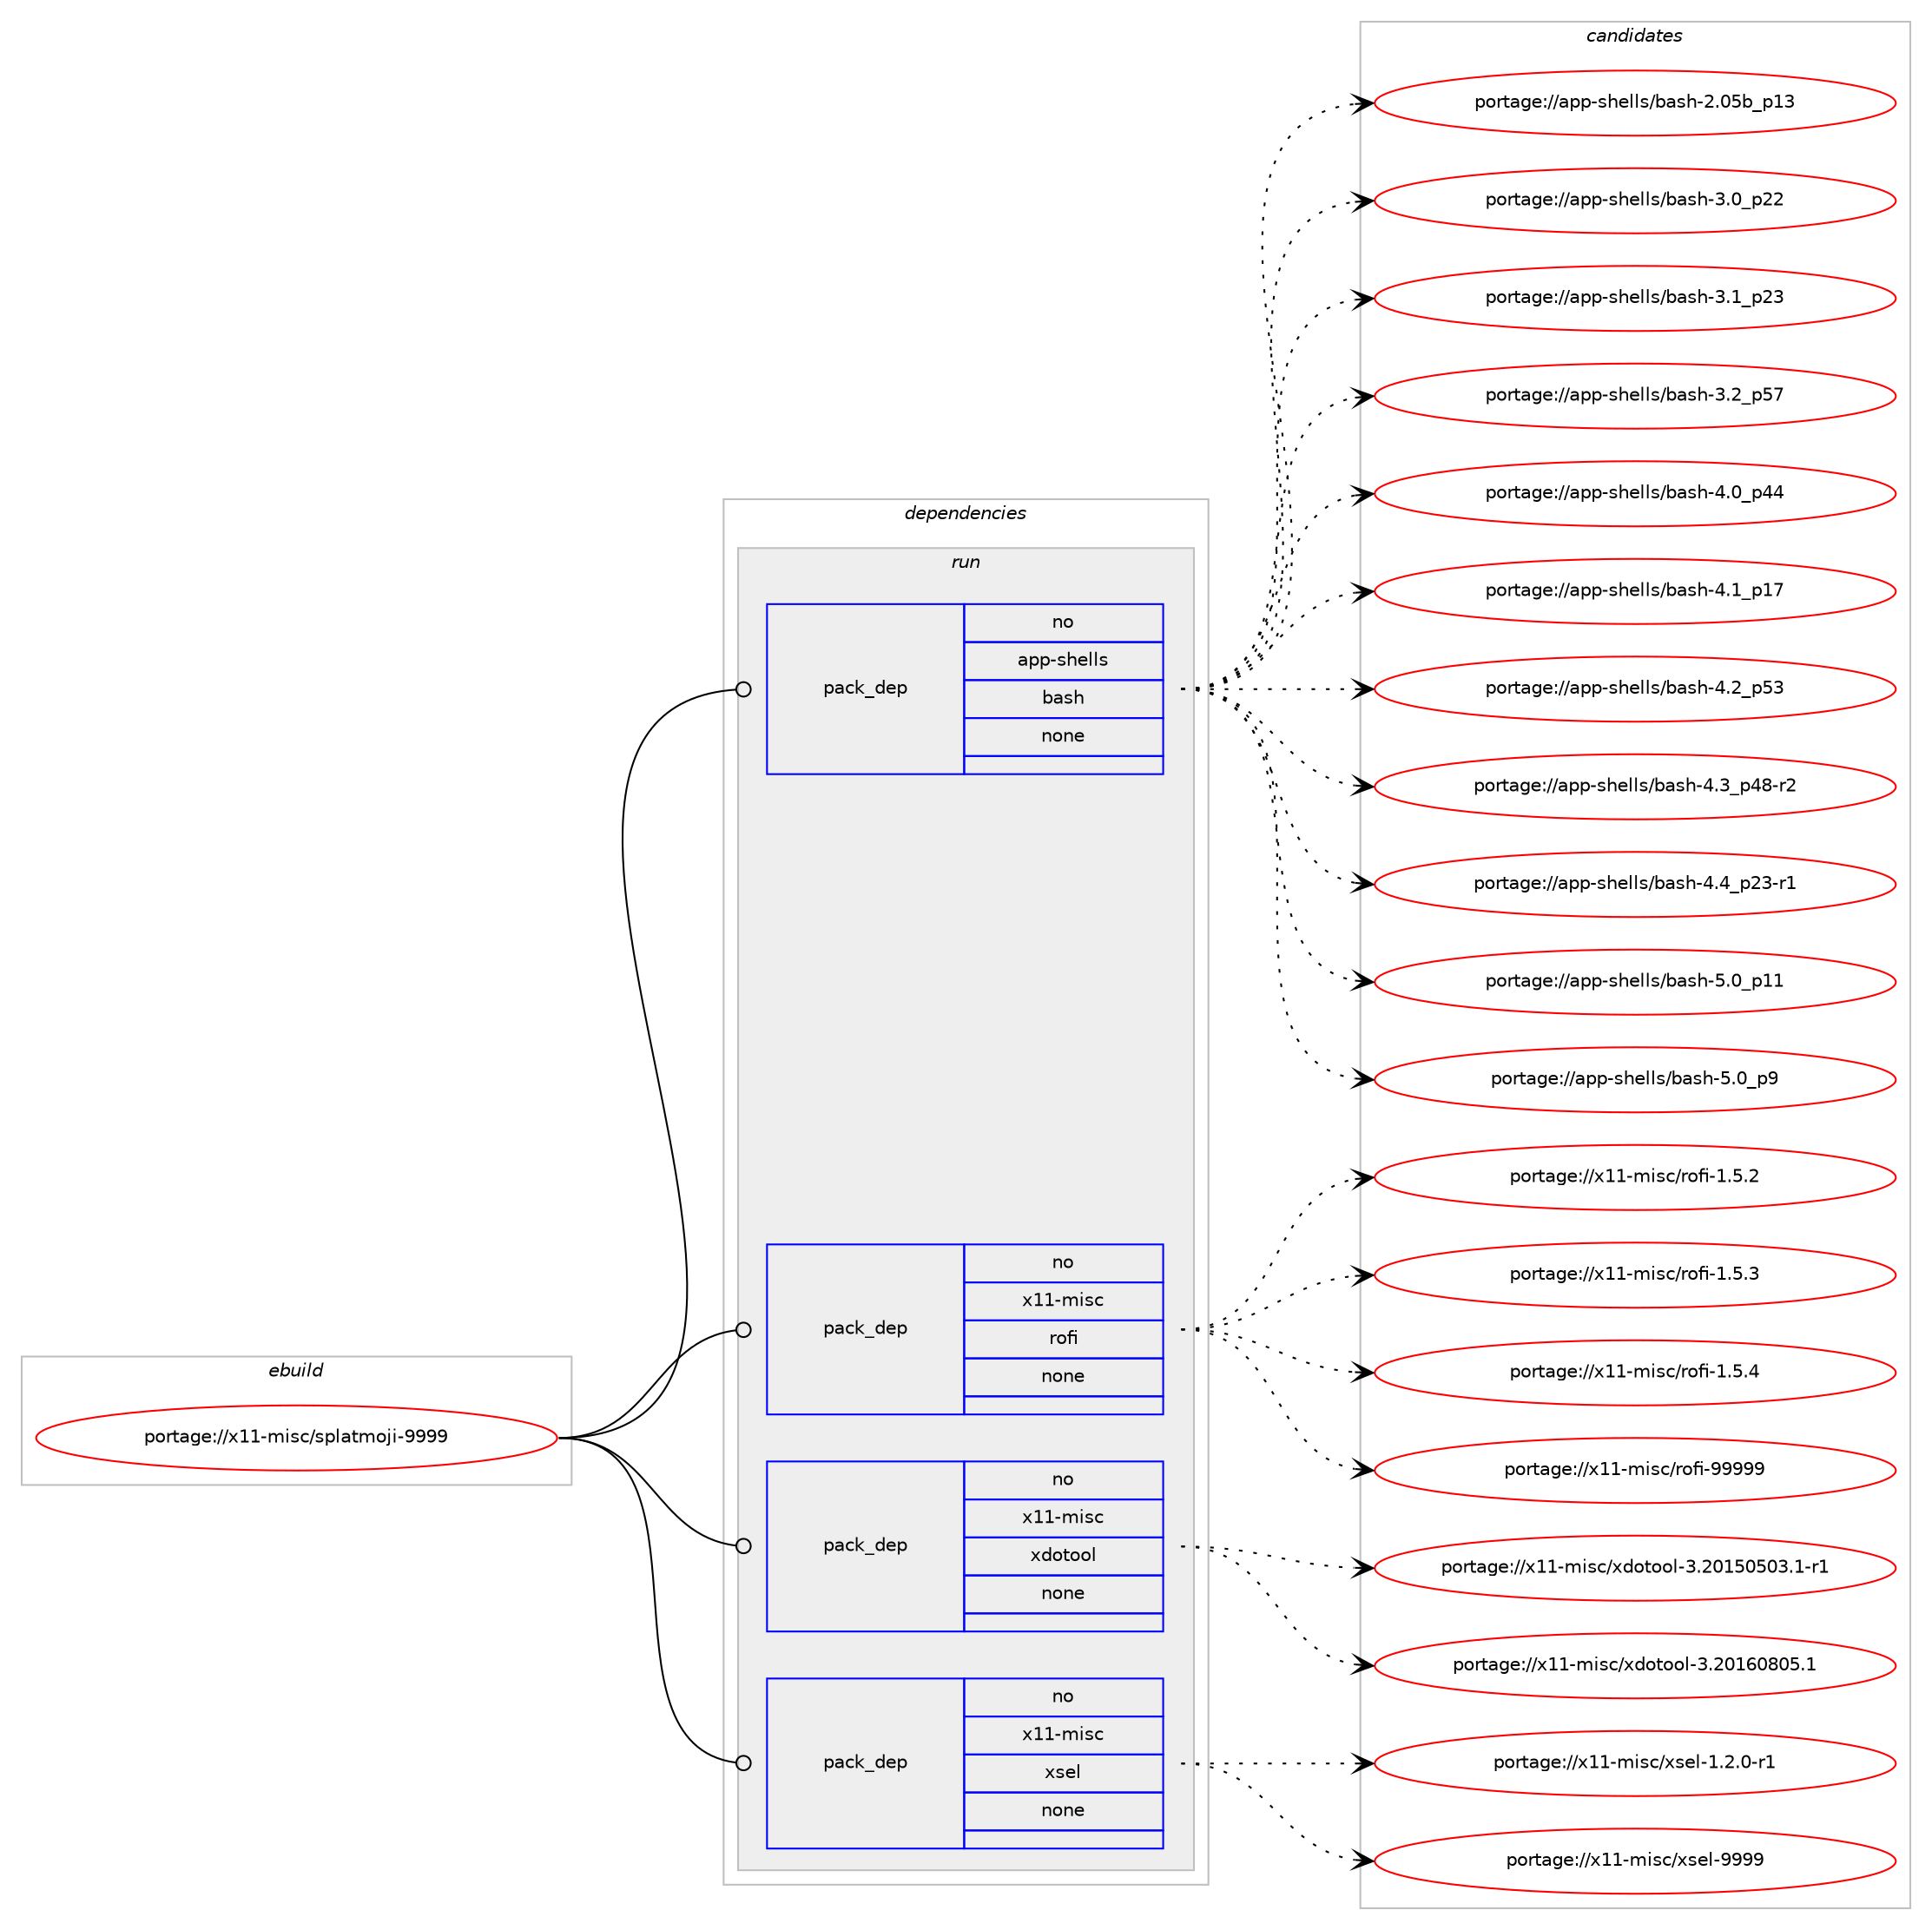digraph prolog {

# *************
# Graph options
# *************

newrank=true;
concentrate=true;
compound=true;
graph [rankdir=LR,fontname=Helvetica,fontsize=10,ranksep=1.5];#, ranksep=2.5, nodesep=0.2];
edge  [arrowhead=vee];
node  [fontname=Helvetica,fontsize=10];

# **********
# The ebuild
# **********

subgraph cluster_leftcol {
color=gray;
rank=same;
label=<<i>ebuild</i>>;
id [label="portage://x11-misc/splatmoji-9999", color=red, width=4, href="../x11-misc/splatmoji-9999.svg"];
}

# ****************
# The dependencies
# ****************

subgraph cluster_midcol {
color=gray;
label=<<i>dependencies</i>>;
subgraph cluster_compile {
fillcolor="#eeeeee";
style=filled;
label=<<i>compile</i>>;
}
subgraph cluster_compileandrun {
fillcolor="#eeeeee";
style=filled;
label=<<i>compile and run</i>>;
}
subgraph cluster_run {
fillcolor="#eeeeee";
style=filled;
label=<<i>run</i>>;
subgraph pack337584 {
dependency454344 [label=<<TABLE BORDER="0" CELLBORDER="1" CELLSPACING="0" CELLPADDING="4" WIDTH="220"><TR><TD ROWSPAN="6" CELLPADDING="30">pack_dep</TD></TR><TR><TD WIDTH="110">no</TD></TR><TR><TD>app-shells</TD></TR><TR><TD>bash</TD></TR><TR><TD>none</TD></TR><TR><TD></TD></TR></TABLE>>, shape=none, color=blue];
}
id:e -> dependency454344:w [weight=20,style="solid",arrowhead="odot"];
subgraph pack337585 {
dependency454345 [label=<<TABLE BORDER="0" CELLBORDER="1" CELLSPACING="0" CELLPADDING="4" WIDTH="220"><TR><TD ROWSPAN="6" CELLPADDING="30">pack_dep</TD></TR><TR><TD WIDTH="110">no</TD></TR><TR><TD>x11-misc</TD></TR><TR><TD>rofi</TD></TR><TR><TD>none</TD></TR><TR><TD></TD></TR></TABLE>>, shape=none, color=blue];
}
id:e -> dependency454345:w [weight=20,style="solid",arrowhead="odot"];
subgraph pack337586 {
dependency454346 [label=<<TABLE BORDER="0" CELLBORDER="1" CELLSPACING="0" CELLPADDING="4" WIDTH="220"><TR><TD ROWSPAN="6" CELLPADDING="30">pack_dep</TD></TR><TR><TD WIDTH="110">no</TD></TR><TR><TD>x11-misc</TD></TR><TR><TD>xdotool</TD></TR><TR><TD>none</TD></TR><TR><TD></TD></TR></TABLE>>, shape=none, color=blue];
}
id:e -> dependency454346:w [weight=20,style="solid",arrowhead="odot"];
subgraph pack337587 {
dependency454347 [label=<<TABLE BORDER="0" CELLBORDER="1" CELLSPACING="0" CELLPADDING="4" WIDTH="220"><TR><TD ROWSPAN="6" CELLPADDING="30">pack_dep</TD></TR><TR><TD WIDTH="110">no</TD></TR><TR><TD>x11-misc</TD></TR><TR><TD>xsel</TD></TR><TR><TD>none</TD></TR><TR><TD></TD></TR></TABLE>>, shape=none, color=blue];
}
id:e -> dependency454347:w [weight=20,style="solid",arrowhead="odot"];
}
}

# **************
# The candidates
# **************

subgraph cluster_choices {
rank=same;
color=gray;
label=<<i>candidates</i>>;

subgraph choice337584 {
color=black;
nodesep=1;
choiceportage9711211245115104101108108115479897115104455046485398951124951 [label="portage://app-shells/bash-2.05b_p13", color=red, width=4,href="../app-shells/bash-2.05b_p13.svg"];
choiceportage971121124511510410110810811547989711510445514648951125050 [label="portage://app-shells/bash-3.0_p22", color=red, width=4,href="../app-shells/bash-3.0_p22.svg"];
choiceportage971121124511510410110810811547989711510445514649951125051 [label="portage://app-shells/bash-3.1_p23", color=red, width=4,href="../app-shells/bash-3.1_p23.svg"];
choiceportage971121124511510410110810811547989711510445514650951125355 [label="portage://app-shells/bash-3.2_p57", color=red, width=4,href="../app-shells/bash-3.2_p57.svg"];
choiceportage971121124511510410110810811547989711510445524648951125252 [label="portage://app-shells/bash-4.0_p44", color=red, width=4,href="../app-shells/bash-4.0_p44.svg"];
choiceportage971121124511510410110810811547989711510445524649951124955 [label="portage://app-shells/bash-4.1_p17", color=red, width=4,href="../app-shells/bash-4.1_p17.svg"];
choiceportage971121124511510410110810811547989711510445524650951125351 [label="portage://app-shells/bash-4.2_p53", color=red, width=4,href="../app-shells/bash-4.2_p53.svg"];
choiceportage9711211245115104101108108115479897115104455246519511252564511450 [label="portage://app-shells/bash-4.3_p48-r2", color=red, width=4,href="../app-shells/bash-4.3_p48-r2.svg"];
choiceportage9711211245115104101108108115479897115104455246529511250514511449 [label="portage://app-shells/bash-4.4_p23-r1", color=red, width=4,href="../app-shells/bash-4.4_p23-r1.svg"];
choiceportage971121124511510410110810811547989711510445534648951124949 [label="portage://app-shells/bash-5.0_p11", color=red, width=4,href="../app-shells/bash-5.0_p11.svg"];
choiceportage9711211245115104101108108115479897115104455346489511257 [label="portage://app-shells/bash-5.0_p9", color=red, width=4,href="../app-shells/bash-5.0_p9.svg"];
dependency454344:e -> choiceportage9711211245115104101108108115479897115104455046485398951124951:w [style=dotted,weight="100"];
dependency454344:e -> choiceportage971121124511510410110810811547989711510445514648951125050:w [style=dotted,weight="100"];
dependency454344:e -> choiceportage971121124511510410110810811547989711510445514649951125051:w [style=dotted,weight="100"];
dependency454344:e -> choiceportage971121124511510410110810811547989711510445514650951125355:w [style=dotted,weight="100"];
dependency454344:e -> choiceportage971121124511510410110810811547989711510445524648951125252:w [style=dotted,weight="100"];
dependency454344:e -> choiceportage971121124511510410110810811547989711510445524649951124955:w [style=dotted,weight="100"];
dependency454344:e -> choiceportage971121124511510410110810811547989711510445524650951125351:w [style=dotted,weight="100"];
dependency454344:e -> choiceportage9711211245115104101108108115479897115104455246519511252564511450:w [style=dotted,weight="100"];
dependency454344:e -> choiceportage9711211245115104101108108115479897115104455246529511250514511449:w [style=dotted,weight="100"];
dependency454344:e -> choiceportage971121124511510410110810811547989711510445534648951124949:w [style=dotted,weight="100"];
dependency454344:e -> choiceportage9711211245115104101108108115479897115104455346489511257:w [style=dotted,weight="100"];
}
subgraph choice337585 {
color=black;
nodesep=1;
choiceportage1204949451091051159947114111102105454946534650 [label="portage://x11-misc/rofi-1.5.2", color=red, width=4,href="../x11-misc/rofi-1.5.2.svg"];
choiceportage1204949451091051159947114111102105454946534651 [label="portage://x11-misc/rofi-1.5.3", color=red, width=4,href="../x11-misc/rofi-1.5.3.svg"];
choiceportage1204949451091051159947114111102105454946534652 [label="portage://x11-misc/rofi-1.5.4", color=red, width=4,href="../x11-misc/rofi-1.5.4.svg"];
choiceportage1204949451091051159947114111102105455757575757 [label="portage://x11-misc/rofi-99999", color=red, width=4,href="../x11-misc/rofi-99999.svg"];
dependency454345:e -> choiceportage1204949451091051159947114111102105454946534650:w [style=dotted,weight="100"];
dependency454345:e -> choiceportage1204949451091051159947114111102105454946534651:w [style=dotted,weight="100"];
dependency454345:e -> choiceportage1204949451091051159947114111102105454946534652:w [style=dotted,weight="100"];
dependency454345:e -> choiceportage1204949451091051159947114111102105455757575757:w [style=dotted,weight="100"];
}
subgraph choice337586 {
color=black;
nodesep=1;
choiceportage1204949451091051159947120100111116111111108455146504849534853485146494511449 [label="portage://x11-misc/xdotool-3.20150503.1-r1", color=red, width=4,href="../x11-misc/xdotool-3.20150503.1-r1.svg"];
choiceportage120494945109105115994712010011111611111110845514650484954485648534649 [label="portage://x11-misc/xdotool-3.20160805.1", color=red, width=4,href="../x11-misc/xdotool-3.20160805.1.svg"];
dependency454346:e -> choiceportage1204949451091051159947120100111116111111108455146504849534853485146494511449:w [style=dotted,weight="100"];
dependency454346:e -> choiceportage120494945109105115994712010011111611111110845514650484954485648534649:w [style=dotted,weight="100"];
}
subgraph choice337587 {
color=black;
nodesep=1;
choiceportage12049494510910511599471201151011084549465046484511449 [label="portage://x11-misc/xsel-1.2.0-r1", color=red, width=4,href="../x11-misc/xsel-1.2.0-r1.svg"];
choiceportage12049494510910511599471201151011084557575757 [label="portage://x11-misc/xsel-9999", color=red, width=4,href="../x11-misc/xsel-9999.svg"];
dependency454347:e -> choiceportage12049494510910511599471201151011084549465046484511449:w [style=dotted,weight="100"];
dependency454347:e -> choiceportage12049494510910511599471201151011084557575757:w [style=dotted,weight="100"];
}
}

}

